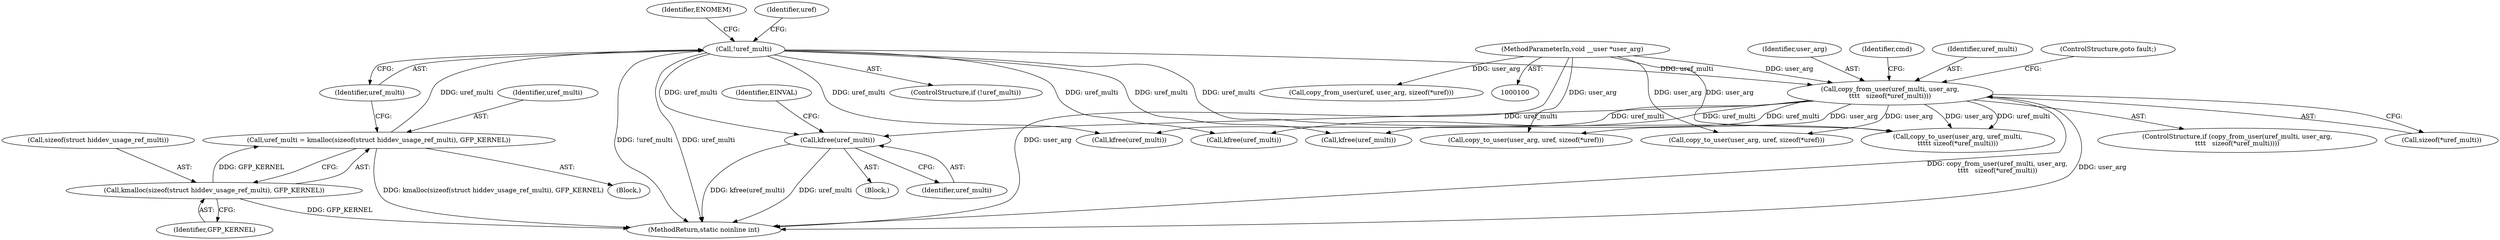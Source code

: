 digraph "0_linux_93a2001bdfd5376c3dc2158653034c20392d15c5@pointer" {
"1000499" [label="(Call,kfree(uref_multi))"];
"1000148" [label="(Call,copy_from_user(uref_multi, user_arg,\n\t\t\t\t   sizeof(*uref_multi)))"];
"1000127" [label="(Call,!uref_multi)"];
"1000120" [label="(Call,uref_multi = kmalloc(sizeof(struct hiddev_usage_ref_multi), GFP_KERNEL))"];
"1000122" [label="(Call,kmalloc(sizeof(struct hiddev_usage_ref_multi), GFP_KERNEL))"];
"1000103" [label="(MethodParameterIn,void __user *user_arg)"];
"1000123" [label="(Call,sizeof(struct hiddev_usage_ref_multi))"];
"1000131" [label="(Identifier,ENOMEM)"];
"1000386" [label="(Call,copy_to_user(user_arg, uref, sizeof(*uref)))"];
"1000503" [label="(Identifier,EINVAL)"];
"1000504" [label="(MethodReturn,static noinline int)"];
"1000419" [label="(Call,kfree(uref_multi))"];
"1000234" [label="(Call,copy_to_user(user_arg, uref, sizeof(*uref)))"];
"1000150" [label="(Identifier,user_arg)"];
"1000122" [label="(Call,kmalloc(sizeof(struct hiddev_usage_ref_multi), GFP_KERNEL))"];
"1000147" [label="(ControlStructure,if (copy_from_user(uref_multi, user_arg,\n\t\t\t\t   sizeof(*uref_multi))))"];
"1000451" [label="(Call,copy_to_user(user_arg, uref_multi,\n\t\t\t\t\t sizeof(*uref_multi)))"];
"1000166" [label="(Identifier,cmd)"];
"1000126" [label="(ControlStructure,if (!uref_multi))"];
"1000127" [label="(Call,!uref_multi)"];
"1000167" [label="(Block,)"];
"1000148" [label="(Call,copy_from_user(uref_multi, user_arg,\n\t\t\t\t   sizeof(*uref_multi)))"];
"1000125" [label="(Identifier,GFP_KERNEL)"];
"1000128" [label="(Identifier,uref_multi)"];
"1000158" [label="(Call,copy_from_user(uref, user_arg, sizeof(*uref)))"];
"1000500" [label="(Identifier,uref_multi)"];
"1000103" [label="(MethodParameterIn,void __user *user_arg)"];
"1000120" [label="(Call,uref_multi = kmalloc(sizeof(struct hiddev_usage_ref_multi), GFP_KERNEL))"];
"1000488" [label="(Call,kfree(uref_multi))"];
"1000149" [label="(Identifier,uref_multi)"];
"1000151" [label="(Call,sizeof(*uref_multi))"];
"1000154" [label="(ControlStructure,goto fault;)"];
"1000133" [label="(Identifier,uref)"];
"1000104" [label="(Block,)"];
"1000121" [label="(Identifier,uref_multi)"];
"1000499" [label="(Call,kfree(uref_multi))"];
"1000493" [label="(Call,kfree(uref_multi))"];
"1000499" -> "1000167"  [label="AST: "];
"1000499" -> "1000500"  [label="CFG: "];
"1000500" -> "1000499"  [label="AST: "];
"1000503" -> "1000499"  [label="CFG: "];
"1000499" -> "1000504"  [label="DDG: kfree(uref_multi)"];
"1000499" -> "1000504"  [label="DDG: uref_multi"];
"1000148" -> "1000499"  [label="DDG: uref_multi"];
"1000127" -> "1000499"  [label="DDG: uref_multi"];
"1000148" -> "1000147"  [label="AST: "];
"1000148" -> "1000151"  [label="CFG: "];
"1000149" -> "1000148"  [label="AST: "];
"1000150" -> "1000148"  [label="AST: "];
"1000151" -> "1000148"  [label="AST: "];
"1000154" -> "1000148"  [label="CFG: "];
"1000166" -> "1000148"  [label="CFG: "];
"1000148" -> "1000504"  [label="DDG: copy_from_user(uref_multi, user_arg,\n\t\t\t\t   sizeof(*uref_multi))"];
"1000148" -> "1000504"  [label="DDG: user_arg"];
"1000127" -> "1000148"  [label="DDG: uref_multi"];
"1000103" -> "1000148"  [label="DDG: user_arg"];
"1000148" -> "1000234"  [label="DDG: user_arg"];
"1000148" -> "1000386"  [label="DDG: user_arg"];
"1000148" -> "1000419"  [label="DDG: uref_multi"];
"1000148" -> "1000451"  [label="DDG: user_arg"];
"1000148" -> "1000451"  [label="DDG: uref_multi"];
"1000148" -> "1000488"  [label="DDG: uref_multi"];
"1000148" -> "1000493"  [label="DDG: uref_multi"];
"1000127" -> "1000126"  [label="AST: "];
"1000127" -> "1000128"  [label="CFG: "];
"1000128" -> "1000127"  [label="AST: "];
"1000131" -> "1000127"  [label="CFG: "];
"1000133" -> "1000127"  [label="CFG: "];
"1000127" -> "1000504"  [label="DDG: !uref_multi"];
"1000127" -> "1000504"  [label="DDG: uref_multi"];
"1000120" -> "1000127"  [label="DDG: uref_multi"];
"1000127" -> "1000419"  [label="DDG: uref_multi"];
"1000127" -> "1000451"  [label="DDG: uref_multi"];
"1000127" -> "1000488"  [label="DDG: uref_multi"];
"1000127" -> "1000493"  [label="DDG: uref_multi"];
"1000120" -> "1000104"  [label="AST: "];
"1000120" -> "1000122"  [label="CFG: "];
"1000121" -> "1000120"  [label="AST: "];
"1000122" -> "1000120"  [label="AST: "];
"1000128" -> "1000120"  [label="CFG: "];
"1000120" -> "1000504"  [label="DDG: kmalloc(sizeof(struct hiddev_usage_ref_multi), GFP_KERNEL)"];
"1000122" -> "1000120"  [label="DDG: GFP_KERNEL"];
"1000122" -> "1000125"  [label="CFG: "];
"1000123" -> "1000122"  [label="AST: "];
"1000125" -> "1000122"  [label="AST: "];
"1000122" -> "1000504"  [label="DDG: GFP_KERNEL"];
"1000103" -> "1000100"  [label="AST: "];
"1000103" -> "1000504"  [label="DDG: user_arg"];
"1000103" -> "1000158"  [label="DDG: user_arg"];
"1000103" -> "1000234"  [label="DDG: user_arg"];
"1000103" -> "1000386"  [label="DDG: user_arg"];
"1000103" -> "1000451"  [label="DDG: user_arg"];
}
